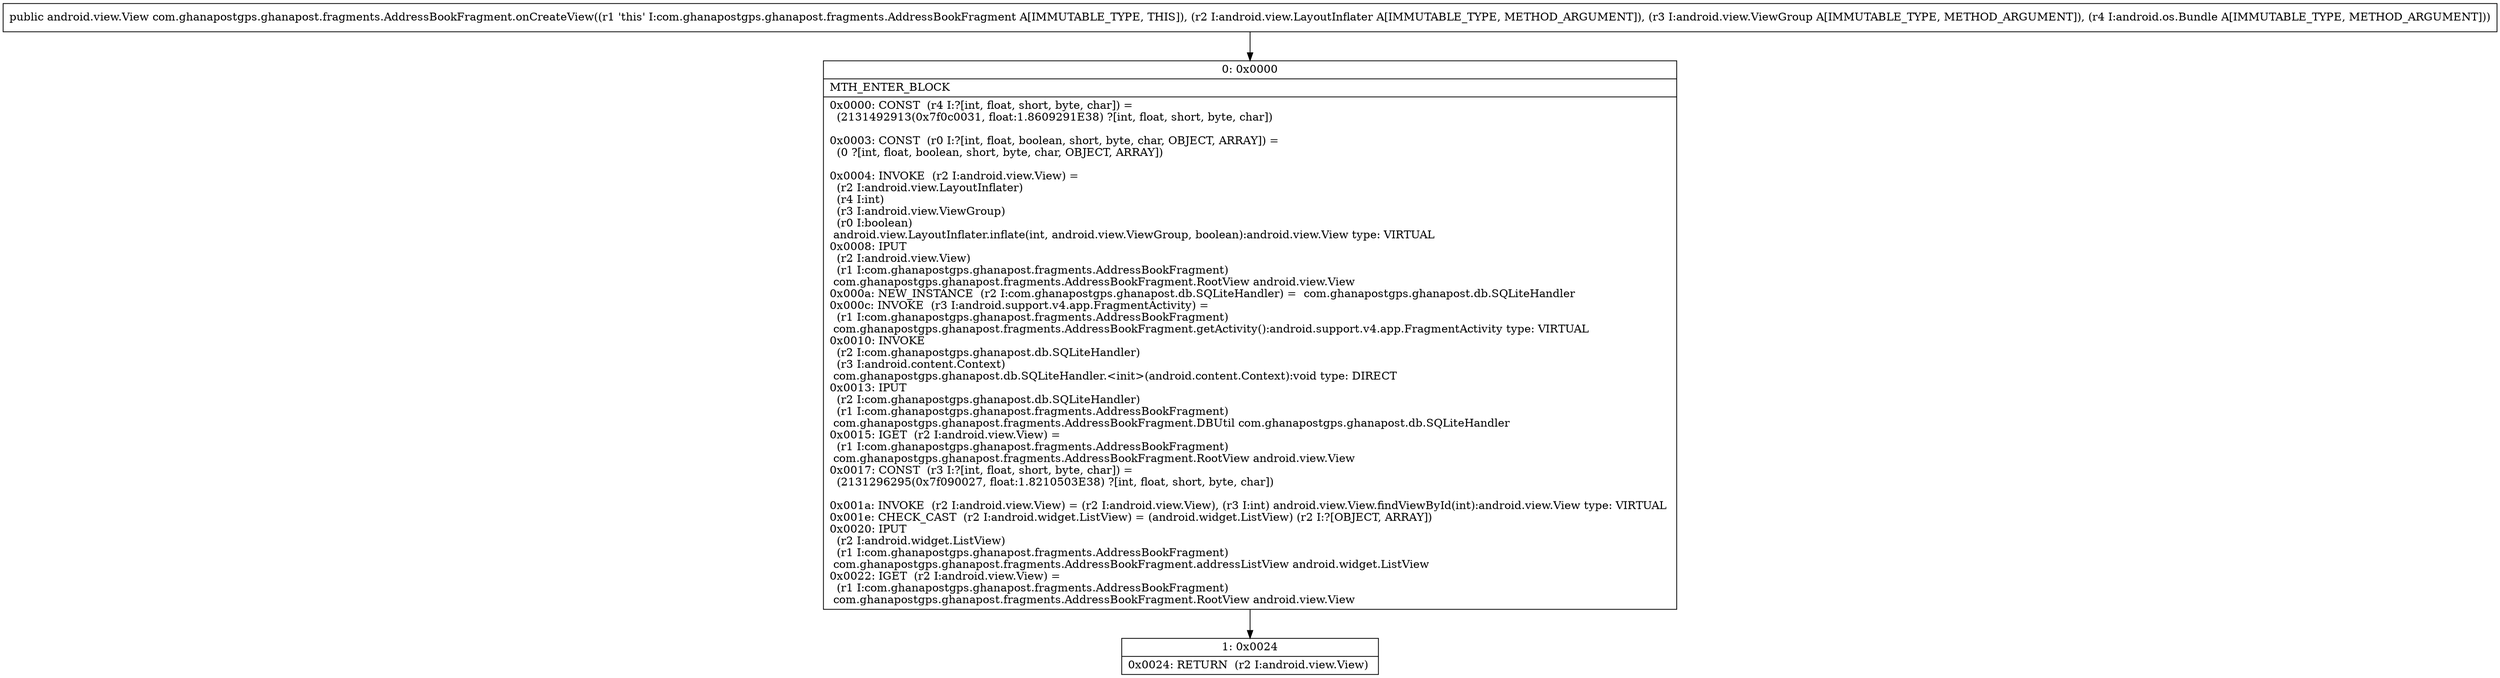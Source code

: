 digraph "CFG forcom.ghanapostgps.ghanapost.fragments.AddressBookFragment.onCreateView(Landroid\/view\/LayoutInflater;Landroid\/view\/ViewGroup;Landroid\/os\/Bundle;)Landroid\/view\/View;" {
Node_0 [shape=record,label="{0\:\ 0x0000|MTH_ENTER_BLOCK\l|0x0000: CONST  (r4 I:?[int, float, short, byte, char]) = \l  (2131492913(0x7f0c0031, float:1.8609291E38) ?[int, float, short, byte, char])\l \l0x0003: CONST  (r0 I:?[int, float, boolean, short, byte, char, OBJECT, ARRAY]) = \l  (0 ?[int, float, boolean, short, byte, char, OBJECT, ARRAY])\l \l0x0004: INVOKE  (r2 I:android.view.View) = \l  (r2 I:android.view.LayoutInflater)\l  (r4 I:int)\l  (r3 I:android.view.ViewGroup)\l  (r0 I:boolean)\l android.view.LayoutInflater.inflate(int, android.view.ViewGroup, boolean):android.view.View type: VIRTUAL \l0x0008: IPUT  \l  (r2 I:android.view.View)\l  (r1 I:com.ghanapostgps.ghanapost.fragments.AddressBookFragment)\l com.ghanapostgps.ghanapost.fragments.AddressBookFragment.RootView android.view.View \l0x000a: NEW_INSTANCE  (r2 I:com.ghanapostgps.ghanapost.db.SQLiteHandler) =  com.ghanapostgps.ghanapost.db.SQLiteHandler \l0x000c: INVOKE  (r3 I:android.support.v4.app.FragmentActivity) = \l  (r1 I:com.ghanapostgps.ghanapost.fragments.AddressBookFragment)\l com.ghanapostgps.ghanapost.fragments.AddressBookFragment.getActivity():android.support.v4.app.FragmentActivity type: VIRTUAL \l0x0010: INVOKE  \l  (r2 I:com.ghanapostgps.ghanapost.db.SQLiteHandler)\l  (r3 I:android.content.Context)\l com.ghanapostgps.ghanapost.db.SQLiteHandler.\<init\>(android.content.Context):void type: DIRECT \l0x0013: IPUT  \l  (r2 I:com.ghanapostgps.ghanapost.db.SQLiteHandler)\l  (r1 I:com.ghanapostgps.ghanapost.fragments.AddressBookFragment)\l com.ghanapostgps.ghanapost.fragments.AddressBookFragment.DBUtil com.ghanapostgps.ghanapost.db.SQLiteHandler \l0x0015: IGET  (r2 I:android.view.View) = \l  (r1 I:com.ghanapostgps.ghanapost.fragments.AddressBookFragment)\l com.ghanapostgps.ghanapost.fragments.AddressBookFragment.RootView android.view.View \l0x0017: CONST  (r3 I:?[int, float, short, byte, char]) = \l  (2131296295(0x7f090027, float:1.8210503E38) ?[int, float, short, byte, char])\l \l0x001a: INVOKE  (r2 I:android.view.View) = (r2 I:android.view.View), (r3 I:int) android.view.View.findViewById(int):android.view.View type: VIRTUAL \l0x001e: CHECK_CAST  (r2 I:android.widget.ListView) = (android.widget.ListView) (r2 I:?[OBJECT, ARRAY]) \l0x0020: IPUT  \l  (r2 I:android.widget.ListView)\l  (r1 I:com.ghanapostgps.ghanapost.fragments.AddressBookFragment)\l com.ghanapostgps.ghanapost.fragments.AddressBookFragment.addressListView android.widget.ListView \l0x0022: IGET  (r2 I:android.view.View) = \l  (r1 I:com.ghanapostgps.ghanapost.fragments.AddressBookFragment)\l com.ghanapostgps.ghanapost.fragments.AddressBookFragment.RootView android.view.View \l}"];
Node_1 [shape=record,label="{1\:\ 0x0024|0x0024: RETURN  (r2 I:android.view.View) \l}"];
MethodNode[shape=record,label="{public android.view.View com.ghanapostgps.ghanapost.fragments.AddressBookFragment.onCreateView((r1 'this' I:com.ghanapostgps.ghanapost.fragments.AddressBookFragment A[IMMUTABLE_TYPE, THIS]), (r2 I:android.view.LayoutInflater A[IMMUTABLE_TYPE, METHOD_ARGUMENT]), (r3 I:android.view.ViewGroup A[IMMUTABLE_TYPE, METHOD_ARGUMENT]), (r4 I:android.os.Bundle A[IMMUTABLE_TYPE, METHOD_ARGUMENT])) }"];
MethodNode -> Node_0;
Node_0 -> Node_1;
}

